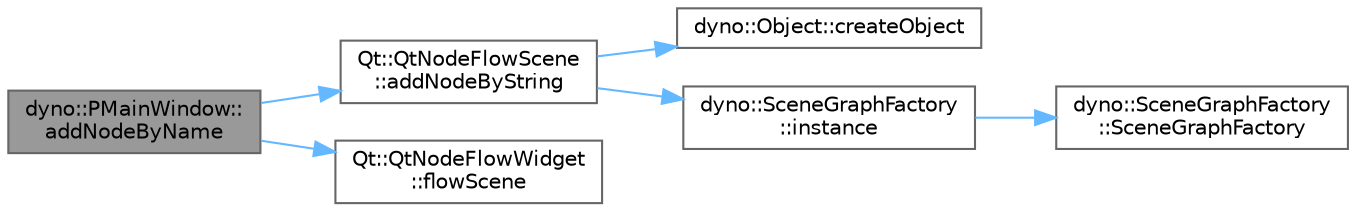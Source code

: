 digraph "dyno::PMainWindow::addNodeByName"
{
 // LATEX_PDF_SIZE
  bgcolor="transparent";
  edge [fontname=Helvetica,fontsize=10,labelfontname=Helvetica,labelfontsize=10];
  node [fontname=Helvetica,fontsize=10,shape=box,height=0.2,width=0.4];
  rankdir="LR";
  Node1 [id="Node000001",label="dyno::PMainWindow::\laddNodeByName",height=0.2,width=0.4,color="gray40", fillcolor="grey60", style="filled", fontcolor="black",tooltip=" "];
  Node1 -> Node2 [id="edge1_Node000001_Node000002",color="steelblue1",style="solid",tooltip=" "];
  Node2 [id="Node000002",label="Qt::QtNodeFlowScene\l::addNodeByString",height=0.2,width=0.4,color="grey40", fillcolor="white", style="filled",URL="$class_qt_1_1_qt_node_flow_scene.html#a841cca7fe682c02fafe8939a30bb1682",tooltip=" "];
  Node2 -> Node3 [id="edge2_Node000002_Node000003",color="steelblue1",style="solid",tooltip=" "];
  Node3 [id="Node000003",label="dyno::Object::createObject",height=0.2,width=0.4,color="grey40", fillcolor="white", style="filled",URL="$classdyno_1_1_object.html#a465a0dcfc83098c1b702a690e4db91ec",tooltip=" "];
  Node2 -> Node4 [id="edge3_Node000002_Node000004",color="steelblue1",style="solid",tooltip=" "];
  Node4 [id="Node000004",label="dyno::SceneGraphFactory\l::instance",height=0.2,width=0.4,color="grey40", fillcolor="white", style="filled",URL="$classdyno_1_1_scene_graph_factory.html#a734602c4eaa53d89bd0293015383677b",tooltip=" "];
  Node4 -> Node5 [id="edge4_Node000004_Node000005",color="steelblue1",style="solid",tooltip=" "];
  Node5 [id="Node000005",label="dyno::SceneGraphFactory\l::SceneGraphFactory",height=0.2,width=0.4,color="grey40", fillcolor="white", style="filled",URL="$classdyno_1_1_scene_graph_factory.html#a8903c0a4594870792c19db4302361bad",tooltip=" "];
  Node1 -> Node6 [id="edge5_Node000001_Node000006",color="steelblue1",style="solid",tooltip=" "];
  Node6 [id="Node000006",label="Qt::QtNodeFlowWidget\l::flowScene",height=0.2,width=0.4,color="grey40", fillcolor="white", style="filled",URL="$class_qt_1_1_qt_node_flow_widget.html#a17c1ab95842a6def36df6962ad45a32b",tooltip=" "];
}
